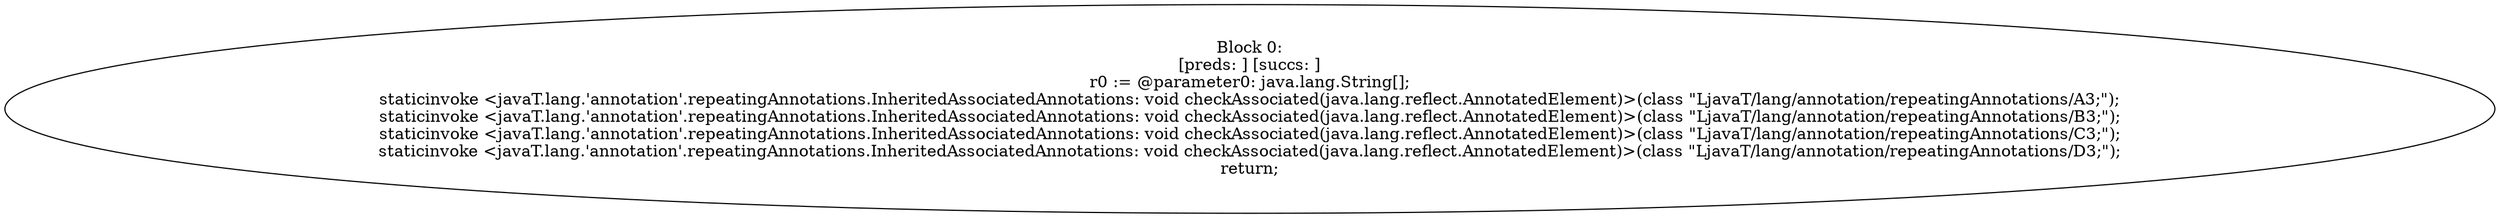 digraph "unitGraph" {
    "Block 0:
[preds: ] [succs: ]
r0 := @parameter0: java.lang.String[];
staticinvoke <javaT.lang.'annotation'.repeatingAnnotations.InheritedAssociatedAnnotations: void checkAssociated(java.lang.reflect.AnnotatedElement)>(class \"LjavaT/lang/annotation/repeatingAnnotations/A3;\");
staticinvoke <javaT.lang.'annotation'.repeatingAnnotations.InheritedAssociatedAnnotations: void checkAssociated(java.lang.reflect.AnnotatedElement)>(class \"LjavaT/lang/annotation/repeatingAnnotations/B3;\");
staticinvoke <javaT.lang.'annotation'.repeatingAnnotations.InheritedAssociatedAnnotations: void checkAssociated(java.lang.reflect.AnnotatedElement)>(class \"LjavaT/lang/annotation/repeatingAnnotations/C3;\");
staticinvoke <javaT.lang.'annotation'.repeatingAnnotations.InheritedAssociatedAnnotations: void checkAssociated(java.lang.reflect.AnnotatedElement)>(class \"LjavaT/lang/annotation/repeatingAnnotations/D3;\");
return;
"
}
